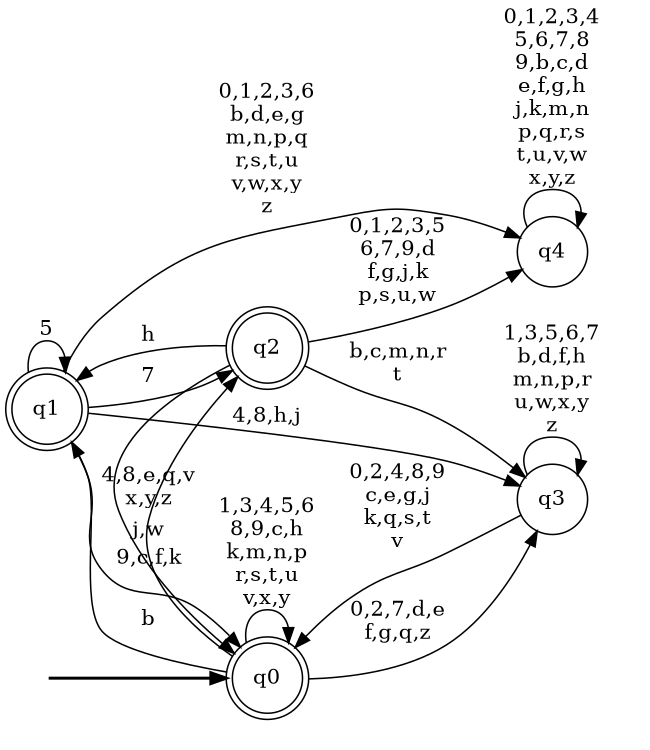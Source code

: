 digraph BlueStar {
__start0 [style = invis, shape = none, label = "", width = 0, height = 0];

rankdir=LR;
size="8,5";

s0 [style="rounded,filled", color="black", fillcolor="white" shape="doublecircle", label="q0"];
s1 [style="rounded,filled", color="black", fillcolor="white" shape="doublecircle", label="q1"];
s2 [style="rounded,filled", color="black", fillcolor="white" shape="doublecircle", label="q2"];
s3 [style="filled", color="black", fillcolor="white" shape="circle", label="q3"];
s4 [style="filled", color="black", fillcolor="white" shape="circle", label="q4"];
subgraph cluster_main { 
	graph [pad=".75", ranksep="0.15", nodesep="0.15"];
	 style=invis; 
	__start0 -> s0 [penwidth=2];
}
s0 -> s0 [label="1,3,4,5,6\n8,9,c,h\nk,m,n,p\nr,s,t,u\nv,x,y"];
s0 -> s1 [label="b"];
s0 -> s2 [label="j,w"];
s0 -> s3 [label="0,2,7,d,e\nf,g,q,z"];
s1 -> s0 [label="9,c,f,k"];
s1 -> s1 [label="5"];
s1 -> s2 [label="7"];
s1 -> s3 [label="4,8,h,j"];
s1 -> s4 [label="0,1,2,3,6\nb,d,e,g\nm,n,p,q\nr,s,t,u\nv,w,x,y\nz"];
s2 -> s0 [label="4,8,e,q,v\nx,y,z"];
s2 -> s1 [label="h"];
s2 -> s3 [label="b,c,m,n,r\nt"];
s2 -> s4 [label="0,1,2,3,5\n6,7,9,d\nf,g,j,k\np,s,u,w"];
s3 -> s0 [label="0,2,4,8,9\nc,e,g,j\nk,q,s,t\nv"];
s3 -> s3 [label="1,3,5,6,7\nb,d,f,h\nm,n,p,r\nu,w,x,y\nz"];
s4 -> s4 [label="0,1,2,3,4\n5,6,7,8\n9,b,c,d\ne,f,g,h\nj,k,m,n\np,q,r,s\nt,u,v,w\nx,y,z"];

}